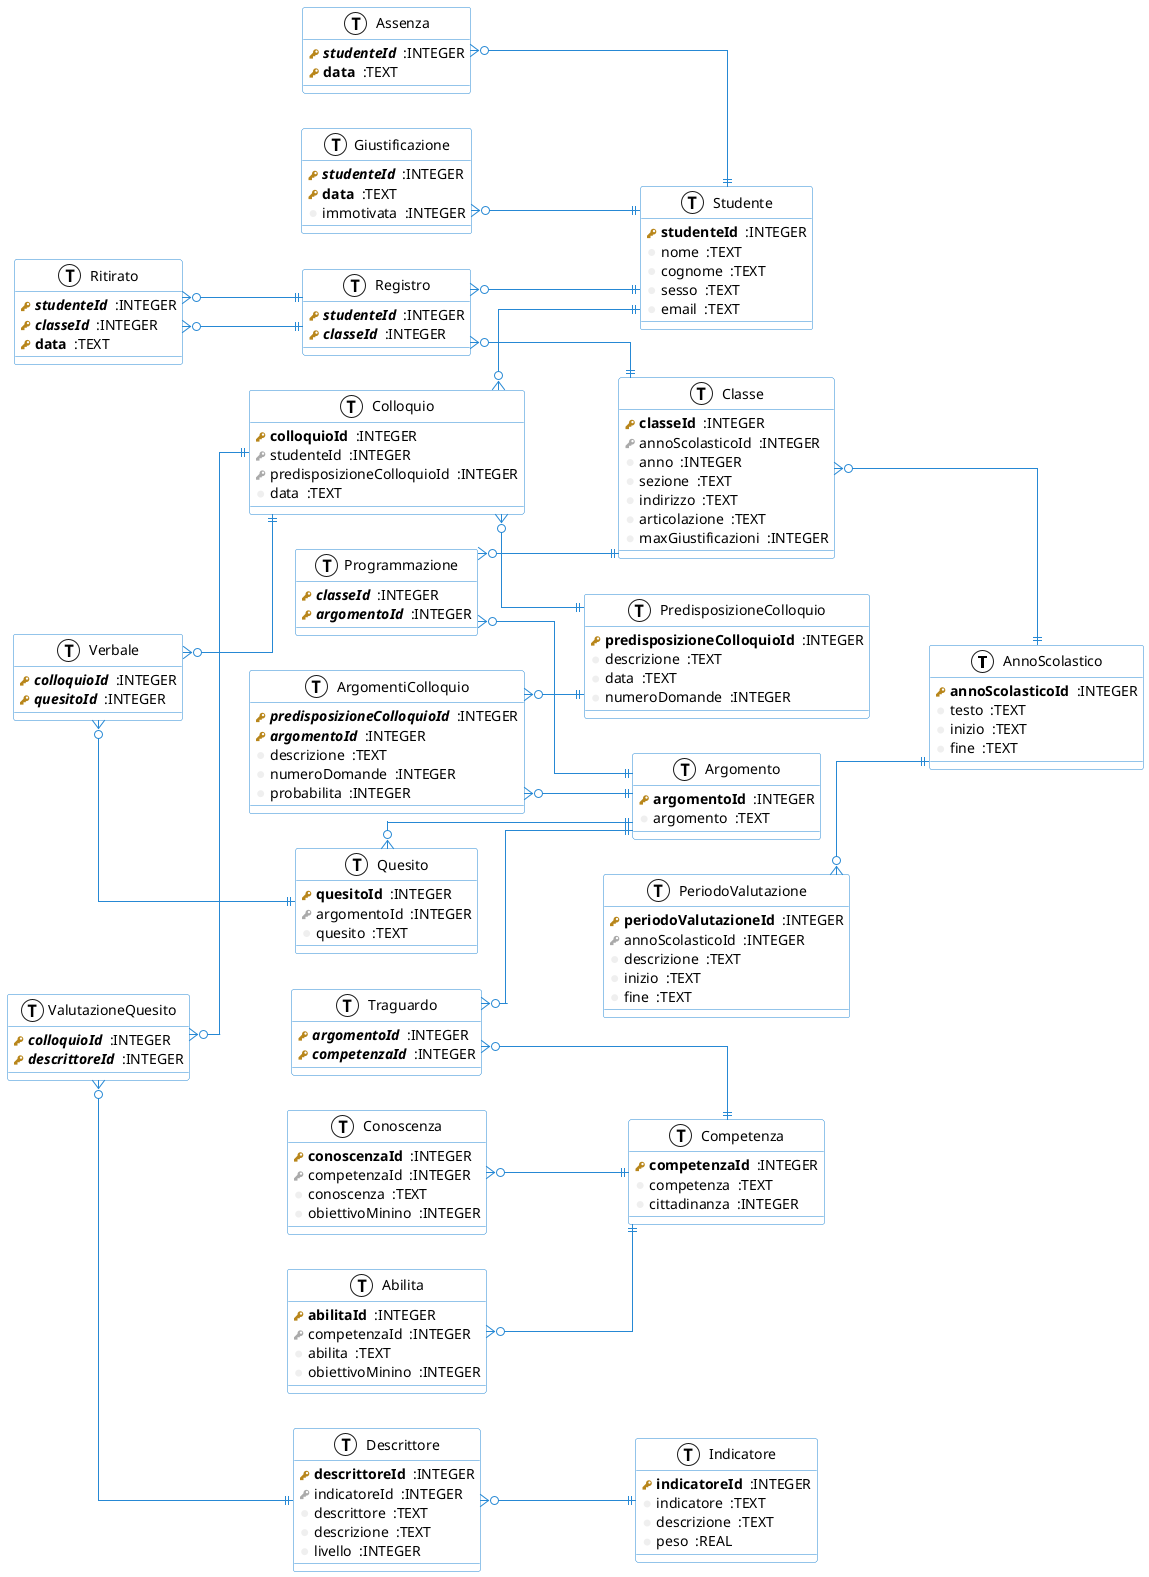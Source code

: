 @startuml
left to right direction
skinparam roundcorner 5
skinparam linetype ortho
skinparam shadowing false
skinparam handwritten false
skinparam class {
    BackgroundColor white
    ArrowColor #2688d4
    BorderColor #2688d4
}
!define primary_key(x) <b><color:#b8861b><&key></color> x</b>
!define foreign_key(x) <color:#aaaaaa><&key></color> x
!define primary_and_foreign_key(x) <b><i><color:#b8861b><&key></color> x</i></b>
!define column(x) <color:#efefef><&media-record></color> x
!define table(x) entity x << (T, white) >>

table( AnnoScolastico ) {
   primary_key( annoScolasticoId )  :INTEGER 
   column( testo )  :TEXT 
   column( inizio )  :TEXT 
   column( fine )  :TEXT 
 }


table( PeriodoValutazione ) {
   primary_key( periodoValutazioneId )  :INTEGER 
   foreign_key( annoScolasticoId )  :INTEGER 
   column( descrizione )  :TEXT 
   column( inizio )  :TEXT 
   column( fine )  :TEXT 
 }


table( Classe ) {
   primary_key( classeId )  :INTEGER 
   foreign_key( annoScolasticoId )  :INTEGER 
   column( anno )  :INTEGER 
   column( sezione )  :TEXT 
   column( indirizzo )  :TEXT 
   column( articolazione )  :TEXT 
   column( maxGiustificazioni )  :INTEGER 
 }


table( Studente ) {
   primary_key( studenteId )  :INTEGER 
   column( nome )  :TEXT 
   column( cognome )  :TEXT 
   column( sesso )  :TEXT 
   column( email )  :TEXT 
 }


table( Registro ) {
   primary_and_foreign_key( studenteId )  :INTEGER 
   primary_and_foreign_key( classeId )  :INTEGER 
 }


table( Ritirato ) {
   primary_and_foreign_key( studenteId )  :INTEGER 
   primary_and_foreign_key( classeId )  :INTEGER 
   primary_key( data )  :TEXT 
 }


table( Argomento ) {
   primary_key( argomentoId )  :INTEGER 
   column( argomento )  :TEXT 
 }


table( Programmazione ) {
   primary_and_foreign_key( classeId )  :INTEGER 
   primary_and_foreign_key( argomentoId )  :INTEGER 
 }


table( Quesito ) {
   primary_key( quesitoId )  :INTEGER 
   foreign_key( argomentoId )  :INTEGER 
   column( quesito )  :TEXT 
 }


table( Assenza ) {
   primary_and_foreign_key( studenteId )  :INTEGER 
   primary_key( data )  :TEXT 
 }


table( Giustificazione ) {
   primary_and_foreign_key( studenteId )  :INTEGER 
   primary_key( data )  :TEXT 
   column( immotivata )  :INTEGER 
 }


table( PredisposizioneColloquio ) {
   primary_key( predisposizioneColloquioId )  :INTEGER 
   column( descrizione )  :TEXT 
   column( data )  :TEXT 
   column( numeroDomande )  :INTEGER 
 }


table( ArgomentiColloquio ) {
   primary_and_foreign_key( predisposizioneColloquioId )  :INTEGER 
   primary_and_foreign_key( argomentoId )  :INTEGER 
   column( descrizione )  :TEXT 
   column( numeroDomande )  :INTEGER 
   column( probabilita )  :INTEGER 
 }


table( Indicatore ) {
   primary_key( indicatoreId )  :INTEGER 
   column( indicatore )  :TEXT 
   column( descrizione )  :TEXT 
   column( peso )  :REAL 
 }


table( Descrittore ) {
   primary_key( descrittoreId )  :INTEGER 
   foreign_key( indicatoreId )  :INTEGER 
   column( descrittore )  :TEXT 
   column( descrizione )  :TEXT 
   column( livello )  :INTEGER 
 }


table( Colloquio ) {
   primary_key( colloquioId )  :INTEGER 
   foreign_key( studenteId )  :INTEGER 
   foreign_key( predisposizioneColloquioId )  :INTEGER 
   column( data )  :TEXT 
 }


table( ValutazioneQuesito ) {
   primary_and_foreign_key( colloquioId )  :INTEGER 
   primary_and_foreign_key( descrittoreId )  :INTEGER 
 }


table( Verbale ) {
   primary_and_foreign_key( colloquioId )  :INTEGER 
   primary_and_foreign_key( quesitoId )  :INTEGER 
 }


table( Competenza ) {
   primary_key( competenzaId )  :INTEGER 
   column( competenza )  :TEXT 
   column( cittadinanza )  :INTEGER 
 }


table( Conoscenza ) {
   primary_key( conoscenzaId )  :INTEGER 
   foreign_key( competenzaId )  :INTEGER 
   column( conoscenza )  :TEXT 
   column( obiettivoMinino )  :INTEGER 
 }


table( Abilita ) {
   primary_key( abilitaId )  :INTEGER 
   foreign_key( competenzaId )  :INTEGER 
   column( abilita )  :TEXT 
   column( obiettivoMinino )  :INTEGER 
 }


table( Traguardo ) {
   primary_and_foreign_key( argomentoId )  :INTEGER 
   primary_and_foreign_key( competenzaId )  :INTEGER 
 }


 PeriodoValutazione }o--|| AnnoScolastico
 Classe }o--|| AnnoScolastico
 Registro }o--|| Classe
 Registro }o--|| Studente
 Ritirato }o--|| Registro
 Ritirato }o--|| Registro
 Programmazione }o--|| Argomento
 Programmazione }o--|| Classe
 Quesito }o--|| Argomento
 Assenza }o--|| Studente
 Giustificazione }o--|| Studente
 ArgomentiColloquio }o--|| Argomento
 ArgomentiColloquio }o--|| PredisposizioneColloquio
 Descrittore }o--|| Indicatore
 Colloquio }o--|| PredisposizioneColloquio
 Colloquio }o--|| Studente
 ValutazioneQuesito }o--|| Descrittore
 ValutazioneQuesito }o--|| Colloquio
 Verbale }o--|| Quesito
 Verbale }o--|| Colloquio
 Conoscenza }o--|| Competenza
 Abilita }o--|| Competenza
 Traguardo }o--|| Competenza
 Traguardo }o--|| Argomento

@enduml
